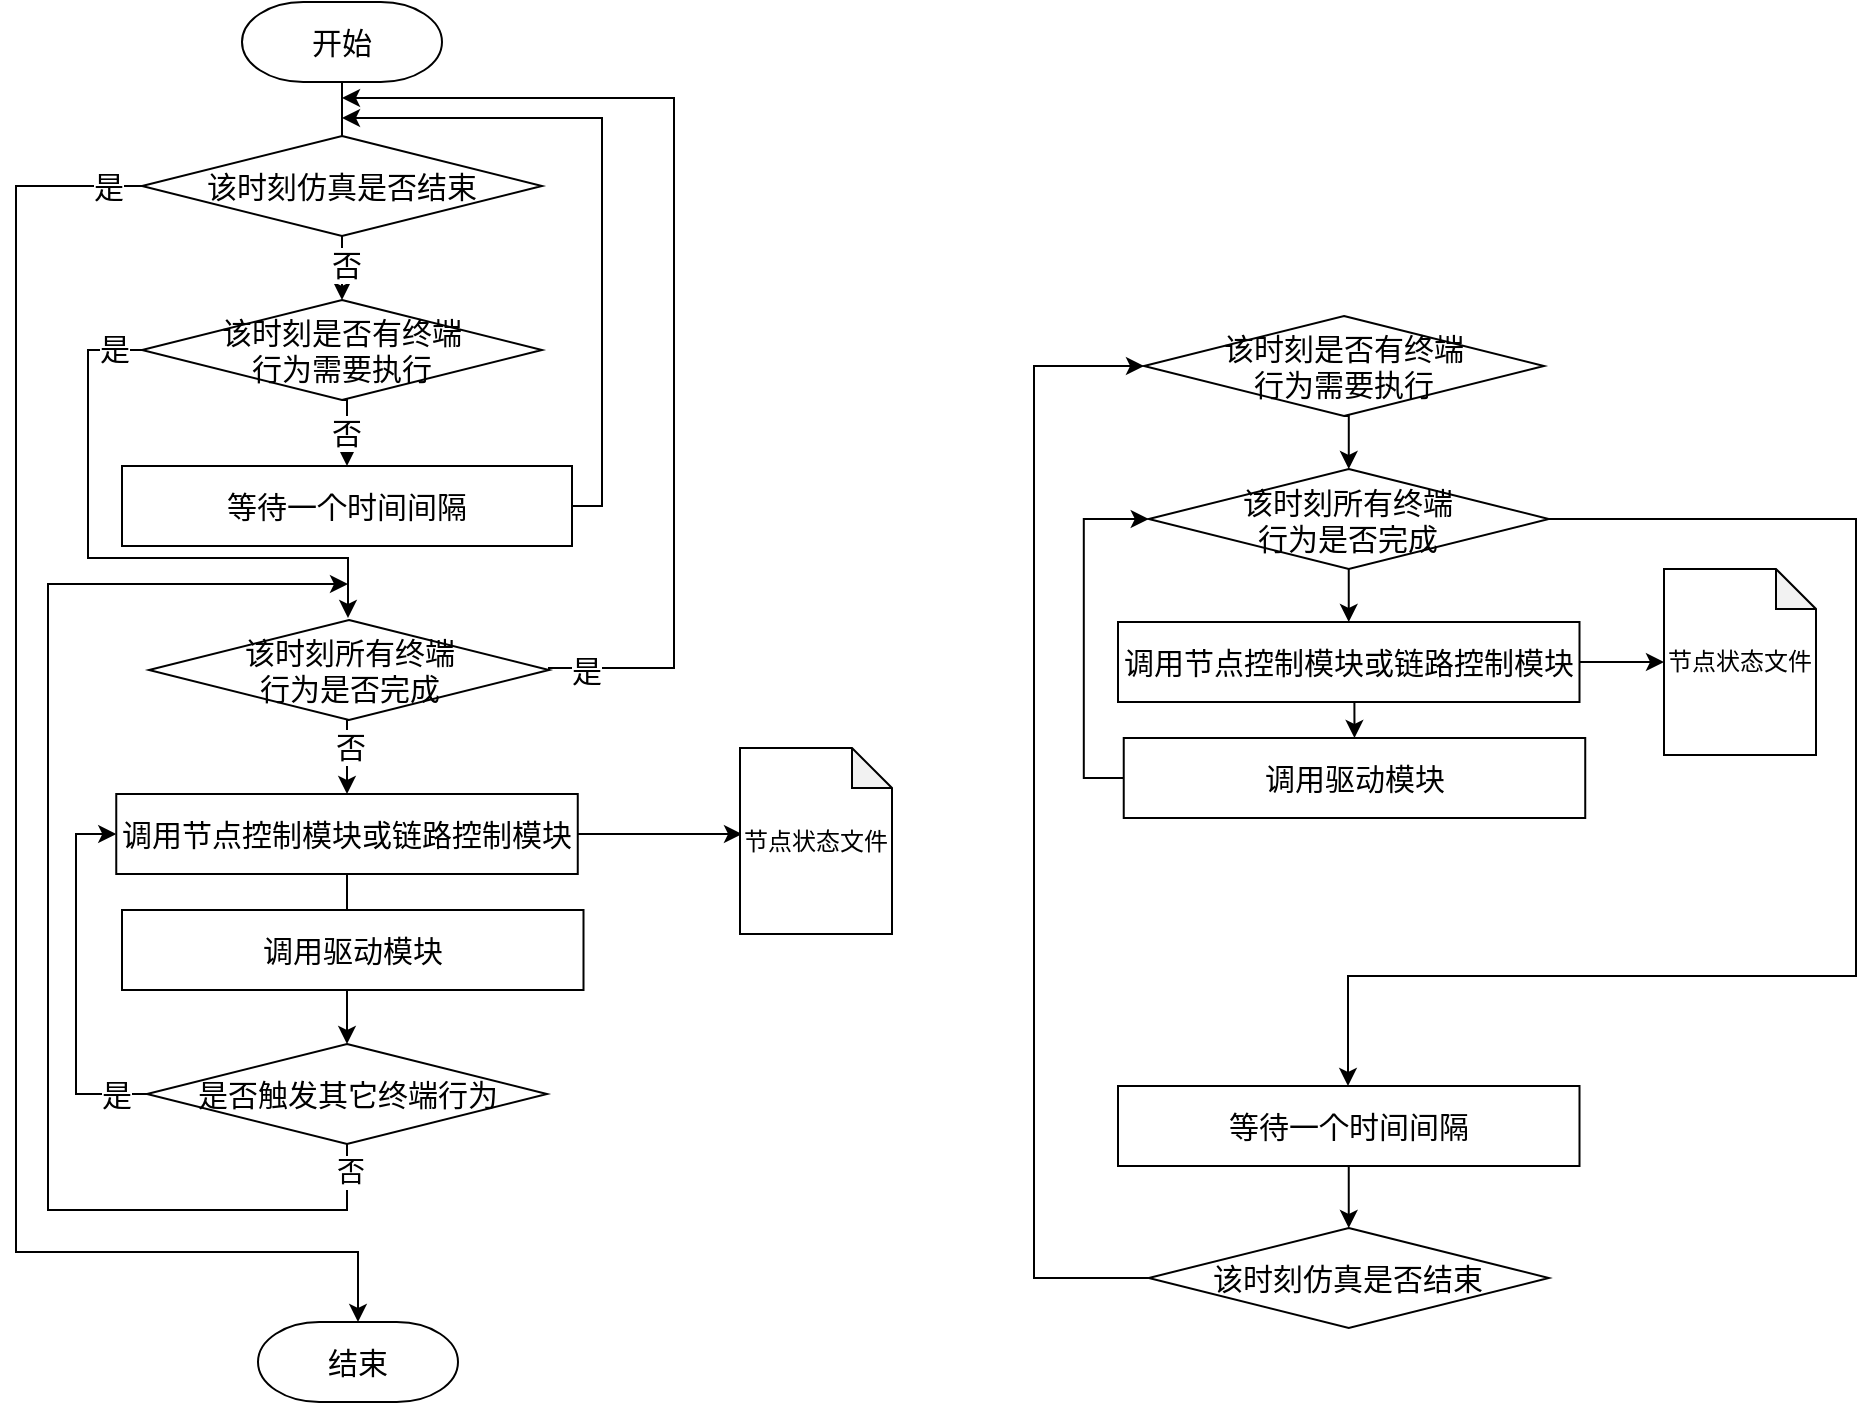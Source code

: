 <mxfile version="13.0.9" type="github" pages="8">
  <diagram id="v8ugOdhWxPYhqjRlqoNW" name="动态网络仿真总体流程">
    <mxGraphModel dx="927" dy="516" grid="0" gridSize="10" guides="1" tooltips="1" connect="1" arrows="1" fold="1" page="1" pageScale="1" pageWidth="827" pageHeight="1169" math="0" shadow="0">
      <root>
        <mxCell id="XkxrOACsHn2WorxNWKab-0" />
        <mxCell id="XkxrOACsHn2WorxNWKab-1" parent="XkxrOACsHn2WorxNWKab-0" />
        <mxCell id="5TvRJBqiw1Fckg7PLLqg-44" style="edgeStyle=orthogonalEdgeStyle;rounded=0;orthogonalLoop=1;jettySize=auto;html=1;exitX=0.5;exitY=1;exitDx=0;exitDy=0;exitPerimeter=0;entryX=0.5;entryY=0;entryDx=0;entryDy=0;entryPerimeter=0;fontSize=15;" parent="XkxrOACsHn2WorxNWKab-1" source="5TvRJBqiw1Fckg7PLLqg-14" target="5TvRJBqiw1Fckg7PLLqg-34" edge="1">
          <mxGeometry relative="1" as="geometry" />
        </mxCell>
        <mxCell id="5TvRJBqiw1Fckg7PLLqg-56" value="否" style="edgeLabel;html=1;align=center;verticalAlign=middle;resizable=0;points=[];fontSize=15;" parent="5TvRJBqiw1Fckg7PLLqg-44" vertex="1" connectable="0">
          <mxGeometry x="0.657" y="2" relative="1" as="geometry">
            <mxPoint as="offset" />
          </mxGeometry>
        </mxCell>
        <mxCell id="5TvRJBqiw1Fckg7PLLqg-14" value="开始" style="strokeWidth=1;html=1;shape=mxgraph.flowchart.terminator;whiteSpace=wrap;fontSize=15;" parent="XkxrOACsHn2WorxNWKab-1" vertex="1">
          <mxGeometry x="446" y="77" width="100" height="40" as="geometry" />
        </mxCell>
        <mxCell id="5TvRJBqiw1Fckg7PLLqg-51" style="edgeStyle=orthogonalEdgeStyle;rounded=0;orthogonalLoop=1;jettySize=auto;html=1;exitX=0;exitY=0.5;exitDx=0;exitDy=0;exitPerimeter=0;fontSize=15;entryX=0;entryY=0.5;entryDx=0;entryDy=0;" parent="XkxrOACsHn2WorxNWKab-1" source="5TvRJBqiw1Fckg7PLLqg-19" edge="1" target="5TvRJBqiw1Fckg7PLLqg-36">
          <mxGeometry relative="1" as="geometry">
            <Array as="points">
              <mxPoint x="363" y="623" />
              <mxPoint x="363" y="493" />
            </Array>
            <mxPoint x="349" y="623" as="targetPoint" />
          </mxGeometry>
        </mxCell>
        <mxCell id="5TvRJBqiw1Fckg7PLLqg-52" value="是" style="edgeLabel;html=1;align=center;verticalAlign=middle;resizable=0;points=[];fontSize=15;" parent="5TvRJBqiw1Fckg7PLLqg-51" vertex="1" connectable="0">
          <mxGeometry x="-0.902" y="2" relative="1" as="geometry">
            <mxPoint x="-6.37" y="-2" as="offset" />
          </mxGeometry>
        </mxCell>
        <mxCell id="5TvRJBqiw1Fckg7PLLqg-19" value="&lt;span style=&quot;font-size: 15px&quot;&gt;是否触发其它终端行为&lt;br style=&quot;font-size: 15px&quot;&gt;&lt;/span&gt;" style="strokeWidth=1;html=1;shape=mxgraph.flowchart.decision;whiteSpace=wrap;fontSize=15;" parent="XkxrOACsHn2WorxNWKab-1" vertex="1">
          <mxGeometry x="398.5" y="598" width="200" height="50" as="geometry" />
        </mxCell>
        <mxCell id="5TvRJBqiw1Fckg7PLLqg-41" style="edgeStyle=orthogonalEdgeStyle;rounded=0;orthogonalLoop=1;jettySize=auto;html=1;exitX=0.5;exitY=1;exitDx=0;exitDy=0;fontSize=15;exitPerimeter=0;" parent="XkxrOACsHn2WorxNWKab-1" source="5TvRJBqiw1Fckg7PLLqg-19" edge="1">
          <mxGeometry relative="1" as="geometry">
            <Array as="points">
              <mxPoint x="499" y="681" />
              <mxPoint x="349" y="681" />
              <mxPoint x="349" y="368" />
            </Array>
            <mxPoint x="499" y="368" as="targetPoint" />
            <mxPoint x="373.5" y="772" as="sourcePoint" />
          </mxGeometry>
        </mxCell>
        <mxCell id="Mo1MC63vLtY6b3FJ5kad-9" value="&lt;font style=&quot;font-size: 14px&quot;&gt;否&lt;/font&gt;" style="edgeLabel;html=1;align=center;verticalAlign=middle;resizable=0;points=[];" vertex="1" connectable="0" parent="5TvRJBqiw1Fckg7PLLqg-41">
          <mxGeometry x="-0.957" y="1" relative="1" as="geometry">
            <mxPoint as="offset" />
          </mxGeometry>
        </mxCell>
        <mxCell id="5TvRJBqiw1Fckg7PLLqg-50" style="edgeStyle=orthogonalEdgeStyle;rounded=0;orthogonalLoop=1;jettySize=auto;html=1;exitX=0;exitY=0.5;exitDx=0;exitDy=0;exitPerimeter=0;entryX=0.5;entryY=0;entryDx=0;entryDy=0;entryPerimeter=0;fontSize=15;" parent="XkxrOACsHn2WorxNWKab-1" source="5TvRJBqiw1Fckg7PLLqg-26" target="5TvRJBqiw1Fckg7PLLqg-27" edge="1">
          <mxGeometry relative="1" as="geometry">
            <Array as="points">
              <mxPoint x="333" y="169" />
              <mxPoint x="333" y="702" />
              <mxPoint x="504" y="702" />
            </Array>
          </mxGeometry>
        </mxCell>
        <mxCell id="5TvRJBqiw1Fckg7PLLqg-55" value="是" style="edgeLabel;html=1;align=center;verticalAlign=middle;resizable=0;points=[];fontSize=15;" parent="5TvRJBqiw1Fckg7PLLqg-50" vertex="1" connectable="0">
          <mxGeometry x="-0.957" relative="1" as="geometry">
            <mxPoint as="offset" />
          </mxGeometry>
        </mxCell>
        <mxCell id="5TvRJBqiw1Fckg7PLLqg-26" value="&lt;span style=&quot;font-size: 15px&quot;&gt;该时刻仿真是否结束&lt;br style=&quot;font-size: 15px&quot;&gt;&lt;/span&gt;" style="strokeWidth=1;html=1;shape=mxgraph.flowchart.decision;whiteSpace=wrap;fontSize=15;" parent="XkxrOACsHn2WorxNWKab-1" vertex="1">
          <mxGeometry x="396" y="144" width="200" height="50" as="geometry" />
        </mxCell>
        <mxCell id="5TvRJBqiw1Fckg7PLLqg-27" value="结束" style="strokeWidth=1;html=1;shape=mxgraph.flowchart.terminator;whiteSpace=wrap;fontSize=15;" parent="XkxrOACsHn2WorxNWKab-1" vertex="1">
          <mxGeometry x="454" y="737" width="100" height="40" as="geometry" />
        </mxCell>
        <mxCell id="5TvRJBqiw1Fckg7PLLqg-40" style="edgeStyle=orthogonalEdgeStyle;rounded=0;orthogonalLoop=1;jettySize=auto;html=1;exitX=0.5;exitY=1;exitDx=0;exitDy=0;exitPerimeter=0;entryX=0.5;entryY=0;entryDx=0;entryDy=0;fontSize=15;" parent="XkxrOACsHn2WorxNWKab-1" source="5TvRJBqiw1Fckg7PLLqg-30" target="5TvRJBqiw1Fckg7PLLqg-36" edge="1">
          <mxGeometry relative="1" as="geometry" />
        </mxCell>
        <mxCell id="5TvRJBqiw1Fckg7PLLqg-42" value="否" style="edgeLabel;html=1;align=center;verticalAlign=middle;resizable=0;points=[];fontSize=15;" parent="5TvRJBqiw1Fckg7PLLqg-40" vertex="1" connectable="0">
          <mxGeometry x="-0.278" y="1" relative="1" as="geometry">
            <mxPoint as="offset" />
          </mxGeometry>
        </mxCell>
        <mxCell id="5TvRJBqiw1Fckg7PLLqg-53" style="edgeStyle=orthogonalEdgeStyle;rounded=0;orthogonalLoop=1;jettySize=auto;html=1;exitX=1;exitY=0.5;exitDx=0;exitDy=0;exitPerimeter=0;fontSize=15;" parent="XkxrOACsHn2WorxNWKab-1" source="5TvRJBqiw1Fckg7PLLqg-30" edge="1">
          <mxGeometry relative="1" as="geometry">
            <Array as="points">
              <mxPoint x="600" y="410" />
              <mxPoint x="662" y="410" />
              <mxPoint x="662" y="125" />
            </Array>
            <mxPoint x="496" y="125" as="targetPoint" />
          </mxGeometry>
        </mxCell>
        <mxCell id="5TvRJBqiw1Fckg7PLLqg-54" value="是" style="edgeLabel;html=1;align=center;verticalAlign=middle;resizable=0;points=[];fontSize=15;" parent="5TvRJBqiw1Fckg7PLLqg-53" vertex="1" connectable="0">
          <mxGeometry x="-0.926" y="-1" relative="1" as="geometry">
            <mxPoint as="offset" />
          </mxGeometry>
        </mxCell>
        <mxCell id="5TvRJBqiw1Fckg7PLLqg-30" value="&lt;span style=&quot;font-size: 15px&quot;&gt;该时刻所有终端&lt;br&gt;行为是否完成&lt;br style=&quot;font-size: 15px&quot;&gt;&lt;/span&gt;" style="strokeWidth=1;html=1;shape=mxgraph.flowchart.decision;whiteSpace=wrap;fontSize=15;" parent="XkxrOACsHn2WorxNWKab-1" vertex="1">
          <mxGeometry x="399.5" y="386" width="200" height="50" as="geometry" />
        </mxCell>
        <mxCell id="5TvRJBqiw1Fckg7PLLqg-45" style="edgeStyle=orthogonalEdgeStyle;rounded=0;orthogonalLoop=1;jettySize=auto;html=1;exitX=0.5;exitY=1;exitDx=0;exitDy=0;exitPerimeter=0;entryX=0.5;entryY=0;entryDx=0;entryDy=0;fontSize=15;" parent="XkxrOACsHn2WorxNWKab-1" source="5TvRJBqiw1Fckg7PLLqg-34" target="5TvRJBqiw1Fckg7PLLqg-43" edge="1">
          <mxGeometry relative="1" as="geometry" />
        </mxCell>
        <mxCell id="5TvRJBqiw1Fckg7PLLqg-46" value="否" style="edgeLabel;html=1;align=center;verticalAlign=middle;resizable=0;points=[];fontSize=15;" parent="5TvRJBqiw1Fckg7PLLqg-45" vertex="1" connectable="0">
          <mxGeometry x="0.015" y="-1" relative="1" as="geometry">
            <mxPoint as="offset" />
          </mxGeometry>
        </mxCell>
        <mxCell id="5TvRJBqiw1Fckg7PLLqg-48" style="edgeStyle=orthogonalEdgeStyle;rounded=0;orthogonalLoop=1;jettySize=auto;html=1;exitX=0;exitY=0.5;exitDx=0;exitDy=0;exitPerimeter=0;fontSize=15;" parent="XkxrOACsHn2WorxNWKab-1" source="5TvRJBqiw1Fckg7PLLqg-34" edge="1">
          <mxGeometry relative="1" as="geometry">
            <mxPoint x="499" y="385" as="targetPoint" />
            <Array as="points">
              <mxPoint x="369" y="251" />
              <mxPoint x="369" y="355" />
              <mxPoint x="499" y="355" />
            </Array>
          </mxGeometry>
        </mxCell>
        <mxCell id="5TvRJBqiw1Fckg7PLLqg-49" value="是" style="edgeLabel;html=1;align=center;verticalAlign=middle;resizable=0;points=[];fontSize=15;" parent="5TvRJBqiw1Fckg7PLLqg-48" vertex="1" connectable="0">
          <mxGeometry x="-0.899" y="-1" relative="1" as="geometry">
            <mxPoint as="offset" />
          </mxGeometry>
        </mxCell>
        <mxCell id="5TvRJBqiw1Fckg7PLLqg-34" value="该时刻是否有终端&lt;br&gt;行为&lt;span style=&quot;font-size: 15px&quot;&gt;需要执行&lt;br style=&quot;font-size: 15px&quot;&gt;&lt;/span&gt;" style="strokeWidth=1;html=1;shape=mxgraph.flowchart.decision;whiteSpace=wrap;fontSize=15;" parent="XkxrOACsHn2WorxNWKab-1" vertex="1">
          <mxGeometry x="396" y="226" width="200" height="50" as="geometry" />
        </mxCell>
        <mxCell id="5TvRJBqiw1Fckg7PLLqg-35" style="edgeStyle=orthogonalEdgeStyle;rounded=0;orthogonalLoop=1;jettySize=auto;html=1;exitX=0.5;exitY=1;exitDx=0;exitDy=0;entryX=0.5;entryY=0;entryDx=0;entryDy=0;entryPerimeter=0;" parent="XkxrOACsHn2WorxNWKab-1" source="5TvRJBqiw1Fckg7PLLqg-36" target="5TvRJBqiw1Fckg7PLLqg-19" edge="1">
          <mxGeometry relative="1" as="geometry" />
        </mxCell>
        <mxCell id="Mo1MC63vLtY6b3FJ5kad-1" style="edgeStyle=orthogonalEdgeStyle;rounded=0;orthogonalLoop=1;jettySize=auto;html=1;exitX=1;exitY=0.5;exitDx=0;exitDy=0;entryX=0;entryY=0.25;entryDx=0;entryDy=0;" edge="1" parent="XkxrOACsHn2WorxNWKab-1" source="5TvRJBqiw1Fckg7PLLqg-36">
          <mxGeometry relative="1" as="geometry">
            <mxPoint x="696" y="493" as="targetPoint" />
          </mxGeometry>
        </mxCell>
        <mxCell id="5TvRJBqiw1Fckg7PLLqg-36" value="&lt;font style=&quot;font-size: 15px&quot;&gt;调用节点控制模块或链路控制模块&lt;/font&gt;" style="rounded=0;whiteSpace=wrap;html=1;strokeWidth=1;fontSize=15;" parent="XkxrOACsHn2WorxNWKab-1" vertex="1">
          <mxGeometry x="383.13" y="473" width="230.75" height="40" as="geometry" />
        </mxCell>
        <mxCell id="5TvRJBqiw1Fckg7PLLqg-47" style="edgeStyle=orthogonalEdgeStyle;rounded=0;orthogonalLoop=1;jettySize=auto;html=1;exitX=1;exitY=0.5;exitDx=0;exitDy=0;fontSize=15;" parent="XkxrOACsHn2WorxNWKab-1" source="5TvRJBqiw1Fckg7PLLqg-43" edge="1">
          <mxGeometry relative="1" as="geometry">
            <Array as="points">
              <mxPoint x="626" y="329" />
              <mxPoint x="626" y="135" />
            </Array>
            <mxPoint x="496" y="135" as="targetPoint" />
          </mxGeometry>
        </mxCell>
        <mxCell id="5TvRJBqiw1Fckg7PLLqg-43" value="&lt;font style=&quot;font-size: 15px&quot;&gt;等待一个时间间隔&lt;/font&gt;" style="rounded=0;whiteSpace=wrap;html=1;strokeWidth=1;fontSize=15;" parent="XkxrOACsHn2WorxNWKab-1" vertex="1">
          <mxGeometry x="386" y="309" width="225" height="40" as="geometry" />
        </mxCell>
        <mxCell id="Mo1MC63vLtY6b3FJ5kad-2" value="节点状态文件" style="shape=note;whiteSpace=wrap;html=1;backgroundOutline=1;darkOpacity=0.05;size=20;" vertex="1" parent="XkxrOACsHn2WorxNWKab-1">
          <mxGeometry x="695" y="450" width="76" height="93" as="geometry" />
        </mxCell>
        <mxCell id="Mo1MC63vLtY6b3FJ5kad-5" value="&lt;font style=&quot;font-size: 15px&quot;&gt;调用驱动模块&lt;/font&gt;" style="rounded=0;whiteSpace=wrap;html=1;strokeWidth=1;fontSize=15;" vertex="1" parent="XkxrOACsHn2WorxNWKab-1">
          <mxGeometry x="386" y="531" width="230.75" height="40" as="geometry" />
        </mxCell>
        <mxCell id="Mo1MC63vLtY6b3FJ5kad-49" style="edgeStyle=orthogonalEdgeStyle;rounded=0;orthogonalLoop=1;jettySize=auto;html=1;exitX=0.5;exitY=1;exitDx=0;exitDy=0;exitPerimeter=0;entryX=0.5;entryY=0;entryDx=0;entryDy=0;entryPerimeter=0;" edge="1" parent="XkxrOACsHn2WorxNWKab-1" source="Mo1MC63vLtY6b3FJ5kad-39" target="Mo1MC63vLtY6b3FJ5kad-48">
          <mxGeometry relative="1" as="geometry" />
        </mxCell>
        <mxCell id="Mo1MC63vLtY6b3FJ5kad-39" value="该时刻是否有终端&lt;br&gt;行为&lt;span style=&quot;font-size: 15px&quot;&gt;需要执行&lt;br style=&quot;font-size: 15px&quot;&gt;&lt;/span&gt;" style="strokeWidth=1;html=1;shape=mxgraph.flowchart.decision;whiteSpace=wrap;fontSize=15;" vertex="1" parent="XkxrOACsHn2WorxNWKab-1">
          <mxGeometry x="897" y="234" width="200" height="50" as="geometry" />
        </mxCell>
        <mxCell id="Mo1MC63vLtY6b3FJ5kad-40" style="edgeStyle=orthogonalEdgeStyle;rounded=0;orthogonalLoop=1;jettySize=auto;html=1;exitX=1;exitY=0.5;exitDx=0;exitDy=0;entryX=0;entryY=0.5;entryDx=0;entryDy=0;entryPerimeter=0;" edge="1" parent="XkxrOACsHn2WorxNWKab-1" source="Mo1MC63vLtY6b3FJ5kad-41" target="Mo1MC63vLtY6b3FJ5kad-42">
          <mxGeometry relative="1" as="geometry">
            <mxPoint x="1196.87" y="407" as="targetPoint" />
          </mxGeometry>
        </mxCell>
        <mxCell id="Mo1MC63vLtY6b3FJ5kad-47" style="edgeStyle=orthogonalEdgeStyle;rounded=0;orthogonalLoop=1;jettySize=auto;html=1;exitX=0.5;exitY=1;exitDx=0;exitDy=0;entryX=0.5;entryY=0;entryDx=0;entryDy=0;" edge="1" parent="XkxrOACsHn2WorxNWKab-1" source="Mo1MC63vLtY6b3FJ5kad-41" target="Mo1MC63vLtY6b3FJ5kad-43">
          <mxGeometry relative="1" as="geometry" />
        </mxCell>
        <mxCell id="Mo1MC63vLtY6b3FJ5kad-41" value="&lt;font style=&quot;font-size: 15px&quot;&gt;调用节点控制模块或链路控制模块&lt;/font&gt;" style="rounded=0;whiteSpace=wrap;html=1;strokeWidth=1;fontSize=15;" vertex="1" parent="XkxrOACsHn2WorxNWKab-1">
          <mxGeometry x="884" y="387" width="230.75" height="40" as="geometry" />
        </mxCell>
        <mxCell id="Mo1MC63vLtY6b3FJ5kad-42" value="节点状态文件" style="shape=note;whiteSpace=wrap;html=1;backgroundOutline=1;darkOpacity=0.05;size=20;" vertex="1" parent="XkxrOACsHn2WorxNWKab-1">
          <mxGeometry x="1157" y="360.5" width="76" height="93" as="geometry" />
        </mxCell>
        <mxCell id="Mo1MC63vLtY6b3FJ5kad-51" style="edgeStyle=orthogonalEdgeStyle;rounded=0;orthogonalLoop=1;jettySize=auto;html=1;exitX=0;exitY=0.5;exitDx=0;exitDy=0;entryX=0;entryY=0.5;entryDx=0;entryDy=0;entryPerimeter=0;" edge="1" parent="XkxrOACsHn2WorxNWKab-1" source="Mo1MC63vLtY6b3FJ5kad-43" target="Mo1MC63vLtY6b3FJ5kad-48">
          <mxGeometry relative="1" as="geometry" />
        </mxCell>
        <mxCell id="Mo1MC63vLtY6b3FJ5kad-43" value="&lt;font style=&quot;font-size: 15px&quot;&gt;调用驱动模块&lt;/font&gt;" style="rounded=0;whiteSpace=wrap;html=1;strokeWidth=1;fontSize=15;" vertex="1" parent="XkxrOACsHn2WorxNWKab-1">
          <mxGeometry x="886.87" y="445" width="230.75" height="40" as="geometry" />
        </mxCell>
        <mxCell id="Mo1MC63vLtY6b3FJ5kad-54" style="edgeStyle=orthogonalEdgeStyle;rounded=0;orthogonalLoop=1;jettySize=auto;html=1;exitX=0;exitY=0.5;exitDx=0;exitDy=0;entryX=0;entryY=0.5;entryDx=0;entryDy=0;entryPerimeter=0;exitPerimeter=0;" edge="1" parent="XkxrOACsHn2WorxNWKab-1" source="Mo1MC63vLtY6b3FJ5kad-56" target="Mo1MC63vLtY6b3FJ5kad-39">
          <mxGeometry relative="1" as="geometry">
            <Array as="points">
              <mxPoint x="842" y="715" />
              <mxPoint x="842" y="259" />
            </Array>
          </mxGeometry>
        </mxCell>
        <mxCell id="Mo1MC63vLtY6b3FJ5kad-57" style="edgeStyle=orthogonalEdgeStyle;rounded=0;orthogonalLoop=1;jettySize=auto;html=1;exitX=0.5;exitY=1;exitDx=0;exitDy=0;entryX=0.5;entryY=0;entryDx=0;entryDy=0;entryPerimeter=0;" edge="1" parent="XkxrOACsHn2WorxNWKab-1" source="Mo1MC63vLtY6b3FJ5kad-45" target="Mo1MC63vLtY6b3FJ5kad-56">
          <mxGeometry relative="1" as="geometry" />
        </mxCell>
        <mxCell id="Mo1MC63vLtY6b3FJ5kad-45" value="&lt;font style=&quot;font-size: 15px&quot;&gt;等待一个时间间隔&lt;/font&gt;" style="rounded=0;whiteSpace=wrap;html=1;strokeWidth=1;fontSize=15;" vertex="1" parent="XkxrOACsHn2WorxNWKab-1">
          <mxGeometry x="884" y="619" width="230.75" height="40" as="geometry" />
        </mxCell>
        <mxCell id="Mo1MC63vLtY6b3FJ5kad-52" style="edgeStyle=orthogonalEdgeStyle;rounded=0;orthogonalLoop=1;jettySize=auto;html=1;exitX=0.5;exitY=1;exitDx=0;exitDy=0;exitPerimeter=0;entryX=0.5;entryY=0;entryDx=0;entryDy=0;" edge="1" parent="XkxrOACsHn2WorxNWKab-1" source="Mo1MC63vLtY6b3FJ5kad-48" target="Mo1MC63vLtY6b3FJ5kad-41">
          <mxGeometry relative="1" as="geometry" />
        </mxCell>
        <mxCell id="Mo1MC63vLtY6b3FJ5kad-53" style="edgeStyle=orthogonalEdgeStyle;rounded=0;orthogonalLoop=1;jettySize=auto;html=1;exitX=1;exitY=0.5;exitDx=0;exitDy=0;exitPerimeter=0;" edge="1" parent="XkxrOACsHn2WorxNWKab-1" source="Mo1MC63vLtY6b3FJ5kad-48" target="Mo1MC63vLtY6b3FJ5kad-45">
          <mxGeometry relative="1" as="geometry">
            <Array as="points">
              <mxPoint x="1253" y="336" />
              <mxPoint x="1253" y="564" />
              <mxPoint x="999" y="564" />
            </Array>
          </mxGeometry>
        </mxCell>
        <mxCell id="Mo1MC63vLtY6b3FJ5kad-48" value="&lt;span style=&quot;font-size: 15px&quot;&gt;该时刻所有终端&lt;br&gt;行为是否完成&lt;br style=&quot;font-size: 15px&quot;&gt;&lt;/span&gt;" style="strokeWidth=1;html=1;shape=mxgraph.flowchart.decision;whiteSpace=wrap;fontSize=15;" vertex="1" parent="XkxrOACsHn2WorxNWKab-1">
          <mxGeometry x="899.38" y="310.5" width="200" height="50" as="geometry" />
        </mxCell>
        <mxCell id="Mo1MC63vLtY6b3FJ5kad-56" value="&lt;span style=&quot;font-size: 15px&quot;&gt;该时刻仿真是否结束&lt;br style=&quot;font-size: 15px&quot;&gt;&lt;/span&gt;" style="strokeWidth=1;html=1;shape=mxgraph.flowchart.decision;whiteSpace=wrap;fontSize=15;" vertex="1" parent="XkxrOACsHn2WorxNWKab-1">
          <mxGeometry x="899.38" y="690" width="200" height="50" as="geometry" />
        </mxCell>
      </root>
    </mxGraphModel>
  </diagram>
  <diagram id="v5aXhmTwd5rnh7bOguwu" name="链路状态流程">
    <mxGraphModel dx="927" dy="516" grid="0" gridSize="10" guides="1" tooltips="1" connect="1" arrows="1" fold="1" page="1" pageScale="1" pageWidth="827" pageHeight="1169" math="0" shadow="0">
      <root>
        <mxCell id="1NIYpctE9vrBq3obQ2Xj-0" />
        <mxCell id="1NIYpctE9vrBq3obQ2Xj-1" parent="1NIYpctE9vrBq3obQ2Xj-0" />
        <mxCell id="1NIYpctE9vrBq3obQ2Xj-33" style="edgeStyle=orthogonalEdgeStyle;rounded=0;orthogonalLoop=1;jettySize=auto;html=1;exitX=0.5;exitY=1;exitDx=0;exitDy=0;exitPerimeter=0;entryX=0.5;entryY=0;entryDx=0;entryDy=0;entryPerimeter=0;" parent="1NIYpctE9vrBq3obQ2Xj-1" source="1NIYpctE9vrBq3obQ2Xj-34" target="1NIYpctE9vrBq3obQ2Xj-39" edge="1">
          <mxGeometry relative="1" as="geometry" />
        </mxCell>
        <mxCell id="1NIYpctE9vrBq3obQ2Xj-34" value="仿真流程开始" style="strokeWidth=1;html=1;shape=mxgraph.flowchart.terminator;whiteSpace=wrap;fontSize=15;" parent="1NIYpctE9vrBq3obQ2Xj-1" vertex="1">
          <mxGeometry x="376.38" y="30" width="100" height="40" as="geometry" />
        </mxCell>
        <mxCell id="1NIYpctE9vrBq3obQ2Xj-35" value="" style="edgeStyle=orthogonalEdgeStyle;rounded=0;orthogonalLoop=1;jettySize=auto;html=1;exitX=1;exitY=0.5;exitDx=0;exitDy=0;exitPerimeter=0;strokeWidth=1;fontSize=15;" parent="1NIYpctE9vrBq3obQ2Xj-1" source="1NIYpctE9vrBq3obQ2Xj-39" target="1NIYpctE9vrBq3obQ2Xj-40" edge="1">
          <mxGeometry relative="1" as="geometry">
            <mxPoint x="430" y="641" as="targetPoint" />
            <mxPoint x="538.38" y="146" as="sourcePoint" />
            <Array as="points">
              <mxPoint x="581" y="141" />
              <mxPoint x="581" y="686" />
              <mxPoint x="430" y="686" />
            </Array>
          </mxGeometry>
        </mxCell>
        <mxCell id="1NIYpctE9vrBq3obQ2Xj-36" value="是" style="text;html=1;align=center;verticalAlign=middle;resizable=0;points=[];labelBackgroundColor=#ffffff;fontSize=15;" parent="1NIYpctE9vrBq3obQ2Xj-35" vertex="1" connectable="0">
          <mxGeometry x="-0.944" y="-1" relative="1" as="geometry">
            <mxPoint x="-10.38" y="-1" as="offset" />
          </mxGeometry>
        </mxCell>
        <mxCell id="1NIYpctE9vrBq3obQ2Xj-37" style="edgeStyle=orthogonalEdgeStyle;rounded=0;orthogonalLoop=1;jettySize=auto;html=1;exitX=0.5;exitY=1;exitDx=0;exitDy=0;exitPerimeter=0;entryX=0.5;entryY=0;entryDx=0;entryDy=0;entryPerimeter=0;strokeWidth=1;fontSize=15;" parent="1NIYpctE9vrBq3obQ2Xj-1" source="1NIYpctE9vrBq3obQ2Xj-39" target="1NIYpctE9vrBq3obQ2Xj-44" edge="1">
          <mxGeometry relative="1" as="geometry" />
        </mxCell>
        <mxCell id="1NIYpctE9vrBq3obQ2Xj-38" value="否" style="text;html=1;align=center;verticalAlign=middle;resizable=0;points=[];labelBackgroundColor=#ffffff;fontSize=15;" parent="1NIYpctE9vrBq3obQ2Xj-37" vertex="1" connectable="0">
          <mxGeometry x="-0.125" y="-1" relative="1" as="geometry">
            <mxPoint as="offset" />
          </mxGeometry>
        </mxCell>
        <mxCell id="1NIYpctE9vrBq3obQ2Xj-39" value="&lt;span style=&quot;font-size: 15px&quot;&gt;该时刻仿真是否结束&lt;br style=&quot;font-size: 15px&quot;&gt;&lt;/span&gt;" style="strokeWidth=1;html=1;shape=mxgraph.flowchart.decision;whiteSpace=wrap;fontSize=15;" parent="1NIYpctE9vrBq3obQ2Xj-1" vertex="1">
          <mxGeometry x="326.38" y="116" width="200" height="50" as="geometry" />
        </mxCell>
        <mxCell id="1NIYpctE9vrBq3obQ2Xj-40" value="仿真流程结束" style="strokeWidth=1;html=1;shape=mxgraph.flowchart.terminator;whiteSpace=wrap;fontSize=15;" parent="1NIYpctE9vrBq3obQ2Xj-1" vertex="1">
          <mxGeometry x="376.38" y="711" width="100" height="40" as="geometry" />
        </mxCell>
        <mxCell id="1NIYpctE9vrBq3obQ2Xj-41" style="edgeStyle=orthogonalEdgeStyle;rounded=0;orthogonalLoop=1;jettySize=auto;html=1;exitX=0;exitY=0.5;exitDx=0;exitDy=0;exitPerimeter=0;strokeWidth=1;fontSize=15;" parent="1NIYpctE9vrBq3obQ2Xj-1" edge="1">
          <mxGeometry relative="1" as="geometry">
            <mxPoint x="427" y="96" as="targetPoint" />
            <mxPoint x="327.38" y="231" as="sourcePoint" />
            <Array as="points">
              <mxPoint x="293" y="231" />
              <mxPoint x="293" y="96" />
            </Array>
          </mxGeometry>
        </mxCell>
        <mxCell id="1NIYpctE9vrBq3obQ2Xj-42" value="否" style="text;html=1;align=center;verticalAlign=middle;resizable=0;points=[];labelBackgroundColor=#ffffff;fontSize=15;" parent="1NIYpctE9vrBq3obQ2Xj-41" vertex="1" connectable="0">
          <mxGeometry x="-0.933" y="2" relative="1" as="geometry">
            <mxPoint as="offset" />
          </mxGeometry>
        </mxCell>
        <mxCell id="1NIYpctE9vrBq3obQ2Xj-43" value="是" style="edgeStyle=orthogonalEdgeStyle;rounded=0;orthogonalLoop=1;jettySize=auto;html=1;exitX=0.5;exitY=1;exitDx=0;exitDy=0;exitPerimeter=0;entryX=0.5;entryY=0;entryDx=0;entryDy=0;entryPerimeter=0;strokeWidth=1;fontSize=15;" parent="1NIYpctE9vrBq3obQ2Xj-1" source="1NIYpctE9vrBq3obQ2Xj-44" target="1NIYpctE9vrBq3obQ2Xj-54" edge="1">
          <mxGeometry relative="1" as="geometry" />
        </mxCell>
        <mxCell id="1NIYpctE9vrBq3obQ2Xj-44" value="该时刻是否收到&lt;br&gt;时间管理模块任务&lt;span style=&quot;font-size: 15px&quot;&gt;&lt;br style=&quot;font-size: 15px&quot;&gt;&lt;/span&gt;" style="strokeWidth=1;html=1;shape=mxgraph.flowchart.decision;whiteSpace=wrap;fontSize=15;" parent="1NIYpctE9vrBq3obQ2Xj-1" vertex="1">
          <mxGeometry x="324.38" y="206" width="200" height="50" as="geometry" />
        </mxCell>
        <mxCell id="1NIYpctE9vrBq3obQ2Xj-45" style="edgeStyle=orthogonalEdgeStyle;rounded=0;orthogonalLoop=1;jettySize=auto;html=1;exitX=0.5;exitY=1;exitDx=0;exitDy=0;exitPerimeter=0;strokeWidth=1;fontSize=15;" parent="1NIYpctE9vrBq3obQ2Xj-1" source="1NIYpctE9vrBq3obQ2Xj-49" edge="1">
          <mxGeometry relative="1" as="geometry">
            <mxPoint x="339" y="746" as="sourcePoint" />
            <mxPoint x="426" y="86" as="targetPoint" />
            <Array as="points">
              <mxPoint x="431" y="675" />
              <mxPoint x="270" y="675" />
              <mxPoint x="270" y="86" />
            </Array>
          </mxGeometry>
        </mxCell>
        <mxCell id="1NIYpctE9vrBq3obQ2Xj-46" value="&lt;font style=&quot;font-size: 14px&quot;&gt;是&lt;/font&gt;" style="text;html=1;align=center;verticalAlign=middle;resizable=0;points=[];labelBackgroundColor=#ffffff;" parent="1NIYpctE9vrBq3obQ2Xj-45" vertex="1" connectable="0">
          <mxGeometry x="-0.778" y="-1" relative="1" as="geometry">
            <mxPoint as="offset" />
          </mxGeometry>
        </mxCell>
        <mxCell id="1NIYpctE9vrBq3obQ2Xj-47" style="edgeStyle=orthogonalEdgeStyle;rounded=0;orthogonalLoop=1;jettySize=auto;html=1;strokeWidth=1;fontSize=15;exitX=0;exitY=0.5;exitDx=0;exitDy=0;exitPerimeter=0;" parent="1NIYpctE9vrBq3obQ2Xj-1" source="1NIYpctE9vrBq3obQ2Xj-49" edge="1">
          <mxGeometry relative="1" as="geometry">
            <mxPoint x="420" y="276" as="targetPoint" />
            <mxPoint x="320" y="641" as="sourcePoint" />
            <Array as="points">
              <mxPoint x="284" y="637" />
              <mxPoint x="284" y="276" />
            </Array>
          </mxGeometry>
        </mxCell>
        <mxCell id="1NIYpctE9vrBq3obQ2Xj-48" value="否" style="text;html=1;align=center;verticalAlign=middle;resizable=0;points=[];labelBackgroundColor=#ffffff;fontSize=15;" parent="1NIYpctE9vrBq3obQ2Xj-47" vertex="1" connectable="0">
          <mxGeometry x="-0.936" y="-2" relative="1" as="geometry">
            <mxPoint as="offset" />
          </mxGeometry>
        </mxCell>
        <mxCell id="1NIYpctE9vrBq3obQ2Xj-49" value="&lt;span style=&quot;font-size: 15px&quot;&gt;是否完成该时刻链路控制&lt;/span&gt;" style="strokeWidth=1;html=1;shape=mxgraph.flowchart.decision;whiteSpace=wrap;fontSize=15;" parent="1NIYpctE9vrBq3obQ2Xj-1" vertex="1">
          <mxGeometry x="326.38" y="612" width="200" height="50" as="geometry" />
        </mxCell>
        <mxCell id="1NIYpctE9vrBq3obQ2Xj-50" style="edgeStyle=orthogonalEdgeStyle;rounded=0;orthogonalLoop=1;jettySize=auto;html=1;exitX=0.5;exitY=1;exitDx=0;exitDy=0;exitPerimeter=0;entryX=0.5;entryY=0;entryDx=0;entryDy=0;" parent="1NIYpctE9vrBq3obQ2Xj-1" source="1NIYpctE9vrBq3obQ2Xj-54" edge="1">
          <mxGeometry relative="1" as="geometry">
            <mxPoint x="424.38" y="394" as="targetPoint" />
          </mxGeometry>
        </mxCell>
        <mxCell id="1NIYpctE9vrBq3obQ2Xj-51" value="&lt;font style=&quot;font-size: 15px&quot;&gt;是&lt;/font&gt;" style="text;html=1;align=center;verticalAlign=middle;resizable=0;points=[];labelBackgroundColor=#ffffff;" parent="1NIYpctE9vrBq3obQ2Xj-50" vertex="1" connectable="0">
          <mxGeometry x="0.011" y="7" relative="1" as="geometry">
            <mxPoint x="-6" y="-6" as="offset" />
          </mxGeometry>
        </mxCell>
        <mxCell id="1NIYpctE9vrBq3obQ2Xj-52" style="edgeStyle=orthogonalEdgeStyle;rounded=0;orthogonalLoop=1;jettySize=auto;html=1;exitX=1;exitY=0.5;exitDx=0;exitDy=0;exitPerimeter=0;entryX=1;entryY=0.5;entryDx=0;entryDy=0;entryPerimeter=0;" parent="1NIYpctE9vrBq3obQ2Xj-1" source="1NIYpctE9vrBq3obQ2Xj-54" target="1NIYpctE9vrBq3obQ2Xj-49" edge="1">
          <mxGeometry relative="1" as="geometry">
            <Array as="points">
              <mxPoint x="566" y="321" />
              <mxPoint x="566" y="637" />
            </Array>
          </mxGeometry>
        </mxCell>
        <mxCell id="1NIYpctE9vrBq3obQ2Xj-53" value="&lt;font style=&quot;font-size: 14px&quot;&gt;否&lt;/font&gt;" style="text;html=1;align=center;verticalAlign=middle;resizable=0;points=[];labelBackgroundColor=#ffffff;" parent="1NIYpctE9vrBq3obQ2Xj-52" vertex="1" connectable="0">
          <mxGeometry x="-0.941" y="4" relative="1" as="geometry">
            <mxPoint as="offset" />
          </mxGeometry>
        </mxCell>
        <mxCell id="1NIYpctE9vrBq3obQ2Xj-54" value="&lt;span style=&quot;font-size: 15px&quot;&gt;该任务是否有效&lt;br style=&quot;font-size: 15px&quot;&gt;&lt;/span&gt;" style="strokeWidth=1;html=1;shape=mxgraph.flowchart.decision;whiteSpace=wrap;fontSize=15;" parent="1NIYpctE9vrBq3obQ2Xj-1" vertex="1">
          <mxGeometry x="324.38" y="296" width="200" height="50" as="geometry" />
        </mxCell>
        <mxCell id="1NIYpctE9vrBq3obQ2Xj-55" style="edgeStyle=orthogonalEdgeStyle;rounded=0;orthogonalLoop=1;jettySize=auto;html=1;exitX=0.5;exitY=1;exitDx=0;exitDy=0;entryX=0.5;entryY=0;entryDx=0;entryDy=0;" parent="1NIYpctE9vrBq3obQ2Xj-1" source="1NIYpctE9vrBq3obQ2Xj-56" target="1NIYpctE9vrBq3obQ2Xj-58" edge="1">
          <mxGeometry relative="1" as="geometry" />
        </mxCell>
        <mxCell id="1NIYpctE9vrBq3obQ2Xj-56" value="调用驱动模块" style="rounded=0;whiteSpace=wrap;html=1;strokeWidth=1;fontSize=15;" parent="1NIYpctE9vrBq3obQ2Xj-1" vertex="1">
          <mxGeometry x="354.38" y="395" width="140" height="40" as="geometry" />
        </mxCell>
        <mxCell id="1NIYpctE9vrBq3obQ2Xj-57" style="edgeStyle=orthogonalEdgeStyle;rounded=0;orthogonalLoop=1;jettySize=auto;html=1;exitX=0.5;exitY=1;exitDx=0;exitDy=0;entryX=0.5;entryY=0;entryDx=0;entryDy=0;entryPerimeter=0;" parent="1NIYpctE9vrBq3obQ2Xj-1" source="1NIYpctE9vrBq3obQ2Xj-58" target="1NIYpctE9vrBq3obQ2Xj-63" edge="1">
          <mxGeometry relative="1" as="geometry" />
        </mxCell>
        <mxCell id="1NIYpctE9vrBq3obQ2Xj-58" value="修改节点状态文件" style="rounded=0;whiteSpace=wrap;html=1;strokeWidth=1;fontSize=15;" parent="1NIYpctE9vrBq3obQ2Xj-1" vertex="1">
          <mxGeometry x="356.38" y="463" width="140" height="40" as="geometry" />
        </mxCell>
        <mxCell id="1NIYpctE9vrBq3obQ2Xj-59" style="edgeStyle=orthogonalEdgeStyle;rounded=0;orthogonalLoop=1;jettySize=auto;html=1;exitX=0.5;exitY=1;exitDx=0;exitDy=0;exitPerimeter=0;" parent="1NIYpctE9vrBq3obQ2Xj-1" source="1NIYpctE9vrBq3obQ2Xj-63" edge="1">
          <mxGeometry relative="1" as="geometry">
            <mxPoint x="426" y="609" as="targetPoint" />
            <Array as="points">
              <mxPoint x="426" y="609" />
              <mxPoint x="426" y="609" />
            </Array>
          </mxGeometry>
        </mxCell>
        <mxCell id="1NIYpctE9vrBq3obQ2Xj-60" value="&lt;font style=&quot;font-size: 14px&quot;&gt;否&lt;/font&gt;" style="text;html=1;align=center;verticalAlign=middle;resizable=0;points=[];labelBackgroundColor=#ffffff;" parent="1NIYpctE9vrBq3obQ2Xj-59" vertex="1" connectable="0">
          <mxGeometry x="-0.232" y="1" relative="1" as="geometry">
            <mxPoint as="offset" />
          </mxGeometry>
        </mxCell>
        <mxCell id="1NIYpctE9vrBq3obQ2Xj-61" style="edgeStyle=orthogonalEdgeStyle;rounded=0;orthogonalLoop=1;jettySize=auto;html=1;exitX=0;exitY=0.5;exitDx=0;exitDy=0;exitPerimeter=0;entryX=0;entryY=0.5;entryDx=0;entryDy=0;entryPerimeter=0;" parent="1NIYpctE9vrBq3obQ2Xj-1" source="1NIYpctE9vrBq3obQ2Xj-63" target="1NIYpctE9vrBq3obQ2Xj-54" edge="1">
          <mxGeometry relative="1" as="geometry">
            <Array as="points">
              <mxPoint x="298" y="550" />
              <mxPoint x="298" y="321" />
            </Array>
          </mxGeometry>
        </mxCell>
        <mxCell id="1NIYpctE9vrBq3obQ2Xj-62" value="&lt;font style=&quot;font-size: 14px&quot;&gt;是&lt;/font&gt;" style="text;html=1;align=center;verticalAlign=middle;resizable=0;points=[];labelBackgroundColor=#ffffff;" parent="1NIYpctE9vrBq3obQ2Xj-61" vertex="1" connectable="0">
          <mxGeometry x="-0.901" relative="1" as="geometry">
            <mxPoint as="offset" />
          </mxGeometry>
        </mxCell>
        <mxCell id="1NIYpctE9vrBq3obQ2Xj-63" value="&lt;span style=&quot;font-size: 15px&quot;&gt;是否触发其他任务&lt;/span&gt;" style="strokeWidth=1;html=1;shape=mxgraph.flowchart.decision;whiteSpace=wrap;fontSize=15;" parent="1NIYpctE9vrBq3obQ2Xj-1" vertex="1">
          <mxGeometry x="326.38" y="525" width="200" height="50" as="geometry" />
        </mxCell>
      </root>
    </mxGraphModel>
  </diagram>
  <diagram id="BHsUnkRRkDvubZXYA5oQ" name="位置到链路状态转换">
    <mxGraphModel dx="927" dy="516" grid="0" gridSize="10" guides="1" tooltips="1" connect="1" arrows="1" fold="1" page="1" pageScale="1" pageWidth="827" pageHeight="1169" math="0" shadow="0">
      <root>
        <mxCell id="GKkQAI3s9Y34zm4RplyS-0" />
        <mxCell id="GKkQAI3s9Y34zm4RplyS-1" parent="GKkQAI3s9Y34zm4RplyS-0" />
        <mxCell id="GKkQAI3s9Y34zm4RplyS-2" value="生成拓扑与&lt;br&gt;链路参数文件" style="rounded=0;whiteSpace=wrap;html=1;strokeWidth=1;fontSize=15;" parent="GKkQAI3s9Y34zm4RplyS-1" vertex="1">
          <mxGeometry x="630" y="200" width="120" height="60" as="geometry" />
        </mxCell>
        <mxCell id="67PsZ09Hbw13mkb_fZ4C-0" value="DNDL文件得到仿真参数" style="rounded=0;whiteSpace=wrap;html=1;strokeWidth=1;fontSize=15;" parent="GKkQAI3s9Y34zm4RplyS-1" vertex="1">
          <mxGeometry x="134" y="200" width="120" height="60" as="geometry" />
        </mxCell>
        <mxCell id="67PsZ09Hbw13mkb_fZ4C-1" value="输入仿真参数到Mininet-Wifi" style="rounded=0;whiteSpace=wrap;html=1;strokeWidth=1;fontSize=15;" parent="GKkQAI3s9Y34zm4RplyS-1" vertex="1">
          <mxGeometry x="300" y="200" width="120" height="60" as="geometry" />
        </mxCell>
        <mxCell id="67PsZ09Hbw13mkb_fZ4C-4" value="运行仿真实验测试连接性" style="rounded=0;whiteSpace=wrap;html=1;strokeWidth=1;fontSize=15;" parent="GKkQAI3s9Y34zm4RplyS-1" vertex="1">
          <mxGeometry x="465" y="200" width="120" height="60" as="geometry" />
        </mxCell>
        <mxCell id="67PsZ09Hbw13mkb_fZ4C-6" value="" style="shape=flexArrow;endArrow=classic;html=1;strokeWidth=1;fontSize=15;" parent="GKkQAI3s9Y34zm4RplyS-1" edge="1">
          <mxGeometry width="50" height="50" relative="1" as="geometry">
            <mxPoint x="260" y="229" as="sourcePoint" />
            <mxPoint x="297" y="229" as="targetPoint" />
          </mxGeometry>
        </mxCell>
        <mxCell id="67PsZ09Hbw13mkb_fZ4C-10" value="" style="shape=flexArrow;endArrow=classic;html=1;strokeWidth=1;fontSize=15;" parent="GKkQAI3s9Y34zm4RplyS-1" edge="1">
          <mxGeometry width="50" height="50" relative="1" as="geometry">
            <mxPoint x="426" y="229.5" as="sourcePoint" />
            <mxPoint x="463" y="229.5" as="targetPoint" />
          </mxGeometry>
        </mxCell>
        <mxCell id="67PsZ09Hbw13mkb_fZ4C-11" value="" style="shape=flexArrow;endArrow=classic;html=1;strokeWidth=1;fontSize=15;" parent="GKkQAI3s9Y34zm4RplyS-1" edge="1">
          <mxGeometry width="50" height="50" relative="1" as="geometry">
            <mxPoint x="590" y="229.5" as="sourcePoint" />
            <mxPoint x="627" y="229.5" as="targetPoint" />
          </mxGeometry>
        </mxCell>
        <mxCell id="aE10ST6rSshi5V1inHw0-2" value="&lt;span style=&quot;font-size: 15px ; white-space: normal&quot;&gt;&amp;nbsp; &amp;nbsp; 移动行为、&lt;/span&gt;&lt;br style=&quot;font-size: 15px ; white-space: normal&quot;&gt;&lt;span style=&quot;font-size: 15px ; white-space: normal&quot;&gt;拓扑创建&lt;/span&gt;" style="whiteSpace=wrap;html=1;shape=mxgraph.basic.oval_callout" parent="GKkQAI3s9Y34zm4RplyS-1" vertex="1">
          <mxGeometry x="143" y="120" width="119" height="72" as="geometry" />
        </mxCell>
        <mxCell id="aE10ST6rSshi5V1inHw0-3" value="&lt;span style=&quot;font-size: 15px&quot;&gt;节点连接性、&lt;br&gt;&lt;/span&gt;&lt;font style=&quot;font-size: 16px&quot;&gt;链路状态&lt;/font&gt;" style="whiteSpace=wrap;html=1;shape=mxgraph.basic.oval_callout" parent="GKkQAI3s9Y34zm4RplyS-1" vertex="1">
          <mxGeometry x="641" y="120" width="119" height="72" as="geometry" />
        </mxCell>
      </root>
    </mxGraphModel>
  </diagram>
  <diagram id="mybCoziPztsJB4F4yMcH" name="TC控制流程">
    
    <mxGraphModel dx="927" dy="516" grid="1" gridSize="10" guides="1" tooltips="1" connect="1" arrows="1" fold="1" page="1" pageScale="1" pageWidth="827" pageHeight="1169" math="0" shadow="0">
      
      <root>
        
        <mxCell id="ytn2ATOzjRRS6rHDC3zz-0" />
        
        <mxCell id="ytn2ATOzjRRS6rHDC3zz-1" parent="ytn2ATOzjRRS6rHDC3zz-0" />
        
        <mxCell id="ytn2ATOzjRRS6rHDC3zz-2" value="&lt;font style=&quot;font-size: 15px&quot;&gt;主队列配置&lt;/font&gt;" style="rounded=0;whiteSpace=wrap;html=1;" parent="ytn2ATOzjRRS6rHDC3zz-1" vertex="1">
          
          <mxGeometry x="200" y="200" width="120" height="60" as="geometry" />
          
        </mxCell>
        
        <mxCell id="ytn2ATOzjRRS6rHDC3zz-3" value="&lt;font style=&quot;font-size: 15px&quot;&gt;主类别配置&lt;/font&gt;" style="rounded=0;whiteSpace=wrap;html=1;" parent="ytn2ATOzjRRS6rHDC3zz-1" vertex="1">
          
          <mxGeometry x="370" y="200" width="120" height="60" as="geometry" />
          
        </mxCell>
        
        <mxCell id="ytn2ATOzjRRS6rHDC3zz-4" value="&lt;font style=&quot;font-size: 15px&quot;&gt;子队列和子类别建立&lt;/font&gt;" style="rounded=0;whiteSpace=wrap;html=1;" parent="ytn2ATOzjRRS6rHDC3zz-1" vertex="1">
          
          <mxGeometry x="540" y="200" width="120" height="60" as="geometry" />
          
        </mxCell>
        
        <mxCell id="ytn2ATOzjRRS6rHDC3zz-5" value="&lt;font style=&quot;font-size: 15px&quot;&gt;为所有类别建立过滤器&lt;/font&gt;" style="rounded=0;whiteSpace=wrap;html=1;" parent="ytn2ATOzjRRS6rHDC3zz-1" vertex="1">
          
          <mxGeometry x="707" y="200" width="120" height="60" as="geometry" />
          
        </mxCell>
        
        <mxCell id="ytn2ATOzjRRS6rHDC3zz-6" value="" style="edgeStyle=orthogonalEdgeStyle;rounded=0;orthogonalLoop=1;jettySize=auto;html=1;strokeWidth=5;strokeColor=#00CC00;" parent="ytn2ATOzjRRS6rHDC3zz-1" edge="1">
          
          <mxGeometry relative="1" as="geometry">
            
            <mxPoint x="490" y="229.5" as="sourcePoint" />
            
            <mxPoint x="540" y="229.5" as="targetPoint" />
            
          </mxGeometry>
          
        </mxCell>
        
        <mxCell id="ytn2ATOzjRRS6rHDC3zz-7" value="" style="edgeStyle=orthogonalEdgeStyle;rounded=0;orthogonalLoop=1;jettySize=auto;html=1;strokeWidth=5;strokeColor=#00CC00;" parent="ytn2ATOzjRRS6rHDC3zz-1" edge="1">
          
          <mxGeometry relative="1" as="geometry">
            
            <mxPoint x="660" y="229.5" as="sourcePoint" />
            
            <mxPoint x="710" y="229.5" as="targetPoint" />
            
          </mxGeometry>
          
        </mxCell>
        
        <mxCell id="ytn2ATOzjRRS6rHDC3zz-8" value="" style="edgeStyle=orthogonalEdgeStyle;rounded=0;orthogonalLoop=1;jettySize=auto;html=1;strokeWidth=5;strokeColor=#00CC00;" parent="ytn2ATOzjRRS6rHDC3zz-1" edge="1">
          
          <mxGeometry relative="1" as="geometry">
            
            <mxPoint x="320" y="229.5" as="sourcePoint" />
            
            <mxPoint x="370" y="229.5" as="targetPoint" />
            
          </mxGeometry>
          
        </mxCell>
        
      </root>
      
    </mxGraphModel>
    
  </diagram>
  <diagram id="q1D5OZjihmtheUrfQY6K" name="SDN控制器控制流程">
    
    <mxGraphModel dx="927" dy="516" grid="1" gridSize="10" guides="1" tooltips="1" connect="1" arrows="1" fold="1" page="1" pageScale="1" pageWidth="827" pageHeight="1169" math="0" shadow="0">
      
      <root>
        
        <mxCell id="DWvIOK_BHQEhsyV5QVfZ-0" />
        
        <mxCell id="DWvIOK_BHQEhsyV5QVfZ-1" parent="DWvIOK_BHQEhsyV5QVfZ-0" />
        
        <mxCell id="DWvIOK_BHQEhsyV5QVfZ-2" value="&lt;div style=&quot;font-size: 22px&quot;&gt;&lt;span&gt;OVS&lt;/span&gt;&lt;span&gt;流表&lt;/span&gt;&lt;span&gt;或&lt;/span&gt;&lt;span&gt;Neutron API&lt;/span&gt;&lt;span&gt;实现移动终端所在链路通断、网络切换&lt;/span&gt;&lt;/div&gt;" style="rounded=0;whiteSpace=wrap;html=1;" parent="DWvIOK_BHQEhsyV5QVfZ-1" vertex="1">
          
          <mxGeometry x="223" y="217" width="286" height="76" as="geometry" />
          
        </mxCell>
        
        <mxCell id="DWvIOK_BHQEhsyV5QVfZ-3" value="&lt;div style=&quot;font-size: 22px&quot;&gt;初始参数（commands）&lt;/div&gt;" style="rounded=0;whiteSpace=wrap;html=1;" parent="DWvIOK_BHQEhsyV5QVfZ-1" vertex="1">
          
          <mxGeometry x="226" y="103" width="280" height="70" as="geometry" />
          
        </mxCell>
        
        <mxCell id="DWvIOK_BHQEhsyV5QVfZ-4" value="&lt;div style=&quot;font-size: 22px&quot;&gt;&lt;span&gt;Linux TC&lt;/span&gt;&lt;span&gt;和&lt;/span&gt;&lt;span&gt;NS3&lt;/span&gt;&lt;span&gt;传播模型实现终端移动过程中时延、带宽控制和丢包率的估算&lt;/span&gt;&lt;/div&gt;" style="rounded=0;whiteSpace=wrap;html=1;" parent="DWvIOK_BHQEhsyV5QVfZ-1" vertex="1">
          
          <mxGeometry x="224" y="349" width="285" height="116" as="geometry" />
          
        </mxCell>
        
        <mxCell id="DWvIOK_BHQEhsyV5QVfZ-5" value="&lt;font style=&quot;font-size: 22px&quot;&gt;导出仿真节点距离、位置、网络性能参数&lt;/font&gt;" style="rounded=0;whiteSpace=wrap;html=1;" parent="DWvIOK_BHQEhsyV5QVfZ-1" vertex="1">
          
          <mxGeometry x="223" y="504.5" width="289" height="86" as="geometry" />
          
        </mxCell>
        
        <mxCell id="DWvIOK_BHQEhsyV5QVfZ-6" value="" style="endArrow=classic;html=1;exitX=0.5;exitY=1;exitDx=0;exitDy=0;entryX=0.5;entryY=0;entryDx=0;entryDy=0;" parent="DWvIOK_BHQEhsyV5QVfZ-1" source="DWvIOK_BHQEhsyV5QVfZ-3" target="DWvIOK_BHQEhsyV5QVfZ-2" edge="1">
          
          <mxGeometry width="50" height="50" relative="1" as="geometry">
            
            <mxPoint x="340" y="270" as="sourcePoint" />
            
            <mxPoint x="370" y="250" as="targetPoint" />
            
          </mxGeometry>
          
        </mxCell>
        
        <mxCell id="DWvIOK_BHQEhsyV5QVfZ-7" value="" style="endArrow=classic;html=1;exitX=0.5;exitY=1;exitDx=0;exitDy=0;entryX=0.5;entryY=0;entryDx=0;entryDy=0;" parent="DWvIOK_BHQEhsyV5QVfZ-1" source="DWvIOK_BHQEhsyV5QVfZ-2" target="DWvIOK_BHQEhsyV5QVfZ-4" edge="1">
          
          <mxGeometry width="50" height="50" relative="1" as="geometry">
            
            <mxPoint x="370" y="320" as="sourcePoint" />
            
            <mxPoint x="370" y="360" as="targetPoint" />
            
          </mxGeometry>
          
        </mxCell>
        
        <mxCell id="DWvIOK_BHQEhsyV5QVfZ-8" value="" style="endArrow=classic;html=1;exitX=0.5;exitY=1;exitDx=0;exitDy=0;" parent="DWvIOK_BHQEhsyV5QVfZ-1" source="DWvIOK_BHQEhsyV5QVfZ-4" edge="1">
          
          <mxGeometry width="50" height="50" relative="1" as="geometry">
            
            <mxPoint x="371" y="478" as="sourcePoint" />
            
            <mxPoint x="367" y="509" as="targetPoint" />
            
          </mxGeometry>
          
        </mxCell>
        
        <mxCell id="DWvIOK_BHQEhsyV5QVfZ-9" value="&lt;font style=&quot;font-size: 20px&quot;&gt;图2 SDN控制器设计图&lt;/font&gt;" style="text;html=1;resizable=0;autosize=1;align=center;verticalAlign=middle;points=[];fillColor=none;strokeColor=none;rounded=0;" parent="DWvIOK_BHQEhsyV5QVfZ-1" vertex="1">
          
          <mxGeometry x="266" y="623" width="209" height="21" as="geometry" />
          
        </mxCell>
        
      </root>
      
    </mxGraphModel>
    
  </diagram>
  <diagram id="vD2L8NPpXFITCk4dCbsy" name="Page-6">
    
    <mxGraphModel dx="927" dy="516" grid="1" gridSize="10" guides="1" tooltips="1" connect="1" arrows="1" fold="1" page="1" pageScale="1" pageWidth="827" pageHeight="1169" math="0" shadow="0">
      
      <root>
        
        <mxCell id="HWG0_5qM-IV6ed-OAUDu-0" />
        
        <mxCell id="HWG0_5qM-IV6ed-OAUDu-1" parent="HWG0_5qM-IV6ed-OAUDu-0" />
        
        <mxCell id="HWG0_5qM-IV6ed-OAUDu-2" value="网络行为仿真" style="rounded=0;whiteSpace=wrap;html=1;" parent="HWG0_5qM-IV6ed-OAUDu-1" vertex="1">
          
          <mxGeometry x="110" y="160" width="120" height="60" as="geometry" />
          
        </mxCell>
        
        <mxCell id="HWG0_5qM-IV6ed-OAUDu-3" value="可能引起链路状态变化的网络行为" style="rounded=0;whiteSpace=wrap;html=1;" parent="HWG0_5qM-IV6ed-OAUDu-1" vertex="1">
          
          <mxGeometry x="294" y="100" width="120" height="60" as="geometry" />
          
        </mxCell>
        
        <mxCell id="HWG0_5qM-IV6ed-OAUDu-4" value="不影响链路状态变化的行为" style="rounded=0;whiteSpace=wrap;html=1;" parent="HWG0_5qM-IV6ed-OAUDu-1" vertex="1">
          
          <mxGeometry x="294" y="230" width="120" height="60" as="geometry" />
          
        </mxCell>
        
        <mxCell id="HWG0_5qM-IV6ed-OAUDu-5" value="链路状态控制" style="rounded=0;whiteSpace=wrap;html=1;" parent="HWG0_5qM-IV6ed-OAUDu-1" vertex="1">
          
          <mxGeometry x="460" y="100" width="120" height="60" as="geometry" />
          
        </mxCell>
        
        <mxCell id="HWG0_5qM-IV6ed-OAUDu-7" value="链路状态控制流程图" style="rounded=0;whiteSpace=wrap;html=1;" parent="HWG0_5qM-IV6ed-OAUDu-1" vertex="1">
          
          <mxGeometry x="990" y="100" width="120" height="60" as="geometry" />
          
        </mxCell>
        
        <mxCell id="HWG0_5qM-IV6ed-OAUDu-13" style="edgeStyle=orthogonalEdgeStyle;rounded=0;orthogonalLoop=1;jettySize=auto;html=1;exitX=1;exitY=0.5;exitDx=0;exitDy=0;entryX=0;entryY=0.5;entryDx=0;entryDy=0;" parent="HWG0_5qM-IV6ed-OAUDu-1" source="HWG0_5qM-IV6ed-OAUDu-8" target="HWG0_5qM-IV6ed-OAUDu-9" edge="1">
          
          <mxGeometry relative="1" as="geometry" />
          
        </mxCell>
        
        <mxCell id="HWG0_5qM-IV6ed-OAUDu-8" value="网络行为链路状态的影响" style="rounded=0;whiteSpace=wrap;html=1;" parent="HWG0_5qM-IV6ed-OAUDu-1" vertex="1">
          
          <mxGeometry x="610" y="40" width="120" height="60" as="geometry" />
          
        </mxCell>
        
        <mxCell id="HWG0_5qM-IV6ed-OAUDu-9" value="链路状态仿真方式选择" style="rounded=0;whiteSpace=wrap;html=1;" parent="HWG0_5qM-IV6ed-OAUDu-1" vertex="1">
          
          <mxGeometry x="810" y="40" width="120" height="60" as="geometry" />
          
        </mxCell>
        
        <mxCell id="HWG0_5qM-IV6ed-OAUDu-11" value="对其他行为的触发" style="rounded=0;whiteSpace=wrap;html=1;" parent="HWG0_5qM-IV6ed-OAUDu-1" vertex="1">
          
          <mxGeometry x="810" y="160" width="120" height="60" as="geometry" />
          
        </mxCell>
        
        <mxCell id="HWG0_5qM-IV6ed-OAUDu-14" style="edgeStyle=orthogonalEdgeStyle;rounded=0;orthogonalLoop=1;jettySize=auto;html=1;exitX=1;exitY=0.5;exitDx=0;exitDy=0;entryX=0;entryY=0.5;entryDx=0;entryDy=0;" parent="HWG0_5qM-IV6ed-OAUDu-1" source="HWG0_5qM-IV6ed-OAUDu-12" target="HWG0_5qM-IV6ed-OAUDu-11" edge="1">
          
          <mxGeometry relative="1" as="geometry" />
          
        </mxCell>
        
        <mxCell id="HWG0_5qM-IV6ed-OAUDu-12" value="网络行为间的约束关系" style="rounded=0;whiteSpace=wrap;html=1;" parent="HWG0_5qM-IV6ed-OAUDu-1" vertex="1">
          
          <mxGeometry x="610" y="160" width="120" height="60" as="geometry" />
          
        </mxCell>
        
      </root>
      
    </mxGraphModel>
    
  </diagram>
  <diagram id="YlsjJk3qFBIClGGXTEKs" name="TC实现流量控制的层次结构">
    
    <mxGraphModel dx="927" dy="516" grid="0" gridSize="10" guides="1" tooltips="1" connect="1" arrows="1" fold="1" page="1" pageScale="1" pageWidth="827" pageHeight="1169" math="0" shadow="0">
      
      <root>
        
        <mxCell id="fnKajMrADjHomvk5kSVf-0" />
        
        <mxCell id="fnKajMrADjHomvk5kSVf-1" parent="fnKajMrADjHomvk5kSVf-0" />
        
        <mxCell id="fnKajMrADjHomvk5kSVf-7" style="rounded=0;orthogonalLoop=1;jettySize=auto;html=1;exitX=0;exitY=1;exitDx=0;exitDy=0;entryX=1;entryY=0;entryDx=0;entryDy=0;" parent="fnKajMrADjHomvk5kSVf-1" source="fnKajMrADjHomvk5kSVf-2" target="fnKajMrADjHomvk5kSVf-3" edge="1">
          
          <mxGeometry relative="1" as="geometry" />
          
        </mxCell>
        
        <mxCell id="fnKajMrADjHomvk5kSVf-8" style="edgeStyle=none;rounded=0;orthogonalLoop=1;jettySize=auto;html=1;exitX=1;exitY=1;exitDx=0;exitDy=0;entryX=0.5;entryY=0;entryDx=0;entryDy=0;" parent="fnKajMrADjHomvk5kSVf-1" source="fnKajMrADjHomvk5kSVf-2" target="fnKajMrADjHomvk5kSVf-4" edge="1">
          
          <mxGeometry relative="1" as="geometry" />
          
        </mxCell>
        
        <mxCell id="fnKajMrADjHomvk5kSVf-2" value="根队列" style="ellipse;whiteSpace=wrap;html=1;aspect=fixed;" parent="fnKajMrADjHomvk5kSVf-1" vertex="1">
          
          <mxGeometry x="370" y="190" width="70" height="70" as="geometry" />
          
        </mxCell>
        
        <mxCell id="fnKajMrADjHomvk5kSVf-3" value="队列1" style="ellipse;whiteSpace=wrap;html=1;aspect=fixed;" parent="fnKajMrADjHomvk5kSVf-1" vertex="1">
          
          <mxGeometry x="290" y="280" width="70" height="70" as="geometry" />
          
        </mxCell>
        
        <mxCell id="fnKajMrADjHomvk5kSVf-9" style="edgeStyle=none;rounded=0;orthogonalLoop=1;jettySize=auto;html=1;entryX=0.5;entryY=0;entryDx=0;entryDy=0;" parent="fnKajMrADjHomvk5kSVf-1" source="fnKajMrADjHomvk5kSVf-4" target="fnKajMrADjHomvk5kSVf-5" edge="1">
          
          <mxGeometry relative="1" as="geometry" />
          
        </mxCell>
        
        <mxCell id="fnKajMrADjHomvk5kSVf-10" style="edgeStyle=none;rounded=0;orthogonalLoop=1;jettySize=auto;html=1;exitX=0.75;exitY=1;exitDx=0;exitDy=0;entryX=0.5;entryY=0;entryDx=0;entryDy=0;" parent="fnKajMrADjHomvk5kSVf-1" source="fnKajMrADjHomvk5kSVf-4" target="fnKajMrADjHomvk5kSVf-6" edge="1">
          
          <mxGeometry relative="1" as="geometry" />
          
        </mxCell>
        
        <mxCell id="fnKajMrADjHomvk5kSVf-4" value="类1" style="rounded=0;whiteSpace=wrap;html=1;" parent="fnKajMrADjHomvk5kSVf-1" vertex="1">
          
          <mxGeometry x="414" y="300" width="90" height="50" as="geometry" />
          
        </mxCell>
        
        <mxCell id="fnKajMrADjHomvk5kSVf-5" value="基于端口的过滤器" style="rhombus;whiteSpace=wrap;html=1;" parent="fnKajMrADjHomvk5kSVf-1" vertex="1">
          
          <mxGeometry x="345" y="390" width="120" height="50" as="geometry" />
          
        </mxCell>
        
        <mxCell id="fnKajMrADjHomvk5kSVf-6" value="基于路由的过滤器" style="rhombus;whiteSpace=wrap;html=1;" parent="fnKajMrADjHomvk5kSVf-1" vertex="1">
          
          <mxGeometry x="480" y="390" width="120" height="50" as="geometry" />
          
        </mxCell>
        
      </root>
      
    </mxGraphModel>
    
  </diagram>
  <diagram id="39lfzkJGho9jTm1AKk1l" name="Page-8">
    <mxGraphModel dx="1091" dy="607" grid="0" gridSize="10" guides="1" tooltips="1" connect="1" arrows="1" fold="1" page="0" pageScale="1" pageWidth="827" pageHeight="1169" math="0" shadow="0">
      <root>
        <mxCell id="-znznKtqoVm4oUKIlPdz-0" />
        <mxCell id="-znznKtqoVm4oUKIlPdz-1" parent="-znznKtqoVm4oUKIlPdz-0" />
        <mxCell id="v7j6oiJWbAf6Ikrt1tmt-29" value="" style="rounded=1;whiteSpace=wrap;html=1;dashed=1;" vertex="1" parent="-znznKtqoVm4oUKIlPdz-1">
          <mxGeometry x="8" y="448" width="598" height="236" as="geometry" />
        </mxCell>
        <mxCell id="v7j6oiJWbAf6Ikrt1tmt-17" value="" style="rounded=1;whiteSpace=wrap;html=1;dashed=1;" vertex="1" parent="-znznKtqoVm4oUKIlPdz-1">
          <mxGeometry x="617" y="450.5" width="335" height="235.5" as="geometry" />
        </mxCell>
        <mxCell id="v7j6oiJWbAf6Ikrt1tmt-7" style="edgeStyle=orthogonalEdgeStyle;rounded=0;orthogonalLoop=1;jettySize=auto;html=1;exitX=0.5;exitY=1;exitDx=0;exitDy=0;entryX=0.5;entryY=0;entryDx=0;entryDy=0;" edge="1" parent="-znznKtqoVm4oUKIlPdz-1" source="v7j6oiJWbAf6Ikrt1tmt-0" target="v7j6oiJWbAf6Ikrt1tmt-1">
          <mxGeometry relative="1" as="geometry" />
        </mxCell>
        <mxCell id="v7j6oiJWbAf6Ikrt1tmt-8" style="edgeStyle=orthogonalEdgeStyle;rounded=0;orthogonalLoop=1;jettySize=auto;html=1;exitX=0.5;exitY=1;exitDx=0;exitDy=0;entryX=0.5;entryY=0;entryDx=0;entryDy=0;" edge="1" parent="-znznKtqoVm4oUKIlPdz-1" source="v7j6oiJWbAf6Ikrt1tmt-0" target="v7j6oiJWbAf6Ikrt1tmt-6">
          <mxGeometry relative="1" as="geometry" />
        </mxCell>
        <mxCell id="v7j6oiJWbAf6Ikrt1tmt-9" style="edgeStyle=orthogonalEdgeStyle;rounded=0;orthogonalLoop=1;jettySize=auto;html=1;exitX=0.5;exitY=1;exitDx=0;exitDy=0;entryX=0.5;entryY=0;entryDx=0;entryDy=0;" edge="1" parent="-znznKtqoVm4oUKIlPdz-1" source="v7j6oiJWbAf6Ikrt1tmt-0" target="v7j6oiJWbAf6Ikrt1tmt-4">
          <mxGeometry relative="1" as="geometry">
            <Array as="points">
              <mxPoint x="517" y="365" />
              <mxPoint x="92" y="365" />
            </Array>
          </mxGeometry>
        </mxCell>
        <mxCell id="v7j6oiJWbAf6Ikrt1tmt-54" style="edgeStyle=orthogonalEdgeStyle;rounded=0;orthogonalLoop=1;jettySize=auto;html=1;entryX=0.5;entryY=0;entryDx=0;entryDy=0;" edge="1" parent="-znznKtqoVm4oUKIlPdz-1" target="v7j6oiJWbAf6Ikrt1tmt-5">
          <mxGeometry relative="1" as="geometry">
            <mxPoint x="393" y="367" as="sourcePoint" />
          </mxGeometry>
        </mxCell>
        <mxCell id="v7j6oiJWbAf6Ikrt1tmt-0" value="&lt;font style=&quot;font-size: 15px&quot;&gt;动态网络仿真&lt;/font&gt;" style="rounded=0;whiteSpace=wrap;html=1;strokeWidth=1;fontSize=15;" vertex="1" parent="-znznKtqoVm4oUKIlPdz-1">
          <mxGeometry x="402" y="297" width="230.75" height="40" as="geometry" />
        </mxCell>
        <mxCell id="v7j6oiJWbAf6Ikrt1tmt-11" style="edgeStyle=orthogonalEdgeStyle;rounded=0;orthogonalLoop=1;jettySize=auto;html=1;exitX=0.5;exitY=1;exitDx=0;exitDy=0;entryX=0.5;entryY=0;entryDx=0;entryDy=0;" edge="1" parent="-znznKtqoVm4oUKIlPdz-1" source="v7j6oiJWbAf6Ikrt1tmt-1" target="v7j6oiJWbAf6Ikrt1tmt-2">
          <mxGeometry relative="1" as="geometry">
            <mxPoint x="754" y="430.5" as="sourcePoint" />
            <Array as="points">
              <mxPoint x="681" y="467" />
              <mxPoint x="656" y="467" />
            </Array>
          </mxGeometry>
        </mxCell>
        <mxCell id="v7j6oiJWbAf6Ikrt1tmt-12" style="edgeStyle=orthogonalEdgeStyle;rounded=0;orthogonalLoop=1;jettySize=auto;html=1;exitX=0.5;exitY=1;exitDx=0;exitDy=0;entryX=0.5;entryY=0;entryDx=0;entryDy=0;" edge="1" parent="-znznKtqoVm4oUKIlPdz-1" source="v7j6oiJWbAf6Ikrt1tmt-1" target="v7j6oiJWbAf6Ikrt1tmt-3">
          <mxGeometry relative="1" as="geometry">
            <mxPoint x="754" y="430.5" as="sourcePoint" />
            <Array as="points">
              <mxPoint x="681" y="466" />
              <mxPoint x="711" y="466" />
            </Array>
          </mxGeometry>
        </mxCell>
        <mxCell id="v7j6oiJWbAf6Ikrt1tmt-1" value="&lt;font style=&quot;font-size: 15px&quot;&gt;初始拓扑生成&lt;/font&gt;" style="rounded=0;whiteSpace=wrap;html=1;strokeWidth=1;fontSize=15;" vertex="1" parent="-znznKtqoVm4oUKIlPdz-1">
          <mxGeometry x="631.0" y="393" width="100" height="40" as="geometry" />
        </mxCell>
        <mxCell id="v7j6oiJWbAf6Ikrt1tmt-2" value="节&lt;br&gt;点&lt;br&gt;生&lt;br&gt;成" style="rounded=0;whiteSpace=wrap;html=1;strokeWidth=1;fontSize=15;" vertex="1" parent="-znznKtqoVm4oUKIlPdz-1">
          <mxGeometry x="636" y="496" width="40" height="150" as="geometry" />
        </mxCell>
        <mxCell id="v7j6oiJWbAf6Ikrt1tmt-3" value="子&lt;br&gt;网&lt;br&gt;生&lt;br&gt;成" style="rounded=0;whiteSpace=wrap;html=1;strokeWidth=1;fontSize=15;" vertex="1" parent="-znznKtqoVm4oUKIlPdz-1">
          <mxGeometry x="691" y="496" width="40" height="150" as="geometry" />
        </mxCell>
        <mxCell id="v7j6oiJWbAf6Ikrt1tmt-23" style="edgeStyle=orthogonalEdgeStyle;rounded=0;orthogonalLoop=1;jettySize=auto;html=1;exitX=0.5;exitY=1;exitDx=0;exitDy=0;entryX=0.5;entryY=0;entryDx=0;entryDy=0;" edge="1" parent="-znznKtqoVm4oUKIlPdz-1" source="v7j6oiJWbAf6Ikrt1tmt-4" target="v7j6oiJWbAf6Ikrt1tmt-18">
          <mxGeometry relative="1" as="geometry" />
        </mxCell>
        <mxCell id="v7j6oiJWbAf6Ikrt1tmt-24" style="edgeStyle=orthogonalEdgeStyle;rounded=0;orthogonalLoop=1;jettySize=auto;html=1;exitX=0.5;exitY=1;exitDx=0;exitDy=0;entryX=0.5;entryY=0;entryDx=0;entryDy=0;" edge="1" parent="-znznKtqoVm4oUKIlPdz-1" source="v7j6oiJWbAf6Ikrt1tmt-4" target="v7j6oiJWbAf6Ikrt1tmt-22">
          <mxGeometry relative="1" as="geometry" />
        </mxCell>
        <mxCell id="v7j6oiJWbAf6Ikrt1tmt-34" style="edgeStyle=orthogonalEdgeStyle;rounded=0;orthogonalLoop=1;jettySize=auto;html=1;exitX=0.5;exitY=1;exitDx=0;exitDy=0;entryX=0.5;entryY=0;entryDx=0;entryDy=0;" edge="1" parent="-znznKtqoVm4oUKIlPdz-1">
          <mxGeometry relative="1" as="geometry">
            <mxPoint x="92" y="432" as="sourcePoint" />
            <mxPoint x="147" y="489.5" as="targetPoint" />
            <Array as="points">
              <mxPoint x="92" y="461" />
              <mxPoint x="147" y="461" />
            </Array>
          </mxGeometry>
        </mxCell>
        <mxCell id="v7j6oiJWbAf6Ikrt1tmt-4" value="&lt;font style=&quot;font-size: 15px&quot;&gt;链路性能仿真&lt;/font&gt;" style="rounded=0;whiteSpace=wrap;html=1;strokeWidth=1;fontSize=15;" vertex="1" parent="-znznKtqoVm4oUKIlPdz-1">
          <mxGeometry x="42" y="393" width="100" height="40" as="geometry" />
        </mxCell>
        <mxCell id="v7j6oiJWbAf6Ikrt1tmt-25" style="edgeStyle=orthogonalEdgeStyle;rounded=0;orthogonalLoop=1;jettySize=auto;html=1;exitX=0.5;exitY=1;exitDx=0;exitDy=0;" edge="1" parent="-znznKtqoVm4oUKIlPdz-1" source="v7j6oiJWbAf6Ikrt1tmt-5" target="v7j6oiJWbAf6Ikrt1tmt-19">
          <mxGeometry relative="1" as="geometry" />
        </mxCell>
        <mxCell id="v7j6oiJWbAf6Ikrt1tmt-26" style="edgeStyle=orthogonalEdgeStyle;rounded=0;orthogonalLoop=1;jettySize=auto;html=1;exitX=0.5;exitY=1;exitDx=0;exitDy=0;" edge="1" parent="-znznKtqoVm4oUKIlPdz-1" source="v7j6oiJWbAf6Ikrt1tmt-5" target="v7j6oiJWbAf6Ikrt1tmt-21">
          <mxGeometry relative="1" as="geometry" />
        </mxCell>
        <mxCell id="v7j6oiJWbAf6Ikrt1tmt-41" style="edgeStyle=orthogonalEdgeStyle;rounded=0;orthogonalLoop=1;jettySize=auto;html=1;entryX=0.5;entryY=0;entryDx=0;entryDy=0;" edge="1" parent="-znznKtqoVm4oUKIlPdz-1" target="v7j6oiJWbAf6Ikrt1tmt-35">
          <mxGeometry relative="1" as="geometry">
            <mxPoint x="335" y="464" as="sourcePoint" />
          </mxGeometry>
        </mxCell>
        <mxCell id="v7j6oiJWbAf6Ikrt1tmt-42" style="edgeStyle=orthogonalEdgeStyle;rounded=0;orthogonalLoop=1;jettySize=auto;html=1;exitX=0.5;exitY=1;exitDx=0;exitDy=0;entryX=0.5;entryY=0;entryDx=0;entryDy=0;" edge="1" parent="-znznKtqoVm4oUKIlPdz-1" source="v7j6oiJWbAf6Ikrt1tmt-5" target="v7j6oiJWbAf6Ikrt1tmt-37">
          <mxGeometry relative="1" as="geometry" />
        </mxCell>
        <mxCell id="v7j6oiJWbAf6Ikrt1tmt-53" style="edgeStyle=orthogonalEdgeStyle;rounded=0;orthogonalLoop=1;jettySize=auto;html=1;entryX=0.5;entryY=0;entryDx=0;entryDy=0;" edge="1" parent="-znznKtqoVm4oUKIlPdz-1" target="v7j6oiJWbAf6Ikrt1tmt-38">
          <mxGeometry relative="1" as="geometry">
            <mxPoint x="454" y="465" as="sourcePoint" />
          </mxGeometry>
        </mxCell>
        <mxCell id="v7j6oiJWbAf6Ikrt1tmt-55" style="edgeStyle=orthogonalEdgeStyle;rounded=0;orthogonalLoop=1;jettySize=auto;html=1;entryX=0.5;entryY=0;entryDx=0;entryDy=0;" edge="1" parent="-znznKtqoVm4oUKIlPdz-1">
          <mxGeometry relative="1" as="geometry">
            <mxPoint x="513" y="464" as="sourcePoint" />
            <mxPoint x="512.75" y="493" as="targetPoint" />
          </mxGeometry>
        </mxCell>
        <mxCell id="v7j6oiJWbAf6Ikrt1tmt-56" style="edgeStyle=orthogonalEdgeStyle;rounded=0;orthogonalLoop=1;jettySize=auto;html=1;exitX=0.5;exitY=1;exitDx=0;exitDy=0;entryX=0.5;entryY=0;entryDx=0;entryDy=0;" edge="1" parent="-znznKtqoVm4oUKIlPdz-1">
          <mxGeometry relative="1" as="geometry">
            <mxPoint x="393" y="435" as="sourcePoint" />
            <mxPoint x="572.75" y="493.5" as="targetPoint" />
            <Array as="points">
              <mxPoint x="393" y="464" />
              <mxPoint x="573" y="464" />
            </Array>
          </mxGeometry>
        </mxCell>
        <mxCell id="v7j6oiJWbAf6Ikrt1tmt-5" value="&lt;font style=&quot;font-size: 15px&quot;&gt;动态拓扑仿真&lt;/font&gt;" style="rounded=0;whiteSpace=wrap;html=1;strokeWidth=1;fontSize=15;" vertex="1" parent="-znznKtqoVm4oUKIlPdz-1">
          <mxGeometry x="343" y="397" width="100" height="40" as="geometry" />
        </mxCell>
        <mxCell id="v7j6oiJWbAf6Ikrt1tmt-47" style="edgeStyle=orthogonalEdgeStyle;rounded=0;orthogonalLoop=1;jettySize=auto;html=1;exitX=0.5;exitY=1;exitDx=0;exitDy=0;entryX=0.5;entryY=0;entryDx=0;entryDy=0;" edge="1" parent="-znznKtqoVm4oUKIlPdz-1" source="v7j6oiJWbAf6Ikrt1tmt-6" target="v7j6oiJWbAf6Ikrt1tmt-14">
          <mxGeometry relative="1" as="geometry" />
        </mxCell>
        <mxCell id="v7j6oiJWbAf6Ikrt1tmt-48" style="edgeStyle=orthogonalEdgeStyle;rounded=0;orthogonalLoop=1;jettySize=auto;html=1;exitX=0.5;exitY=1;exitDx=0;exitDy=0;entryX=0.5;entryY=0;entryDx=0;entryDy=0;" edge="1" parent="-znznKtqoVm4oUKIlPdz-1" source="v7j6oiJWbAf6Ikrt1tmt-6" target="v7j6oiJWbAf6Ikrt1tmt-31">
          <mxGeometry relative="1" as="geometry" />
        </mxCell>
        <mxCell id="v7j6oiJWbAf6Ikrt1tmt-49" style="edgeStyle=orthogonalEdgeStyle;rounded=0;orthogonalLoop=1;jettySize=auto;html=1;exitX=0.5;exitY=1;exitDx=0;exitDy=0;entryX=0.5;entryY=0;entryDx=0;entryDy=0;" edge="1" parent="-znznKtqoVm4oUKIlPdz-1" source="v7j6oiJWbAf6Ikrt1tmt-6" target="v7j6oiJWbAf6Ikrt1tmt-32">
          <mxGeometry relative="1" as="geometry" />
        </mxCell>
        <mxCell id="v7j6oiJWbAf6Ikrt1tmt-6" value="&lt;font style=&quot;font-size: 15px&quot;&gt;其它终端行为仿真&lt;/font&gt;" style="rounded=0;whiteSpace=wrap;html=1;strokeWidth=1;fontSize=15;" vertex="1" parent="-znznKtqoVm4oUKIlPdz-1">
          <mxGeometry x="791" y="393" width="100" height="40" as="geometry" />
        </mxCell>
        <mxCell id="v7j6oiJWbAf6Ikrt1tmt-14" value="充&lt;br&gt;电&lt;br&gt;行&lt;br&gt;为" style="rounded=0;whiteSpace=wrap;html=1;strokeWidth=1;fontSize=15;" vertex="1" parent="-znznKtqoVm4oUKIlPdz-1">
          <mxGeometry x="821" y="500.5" width="40" height="150" as="geometry" />
        </mxCell>
        <mxCell id="v7j6oiJWbAf6Ikrt1tmt-18" value="&lt;font style=&quot;font-size: 15px&quot;&gt;时&lt;br&gt;延&lt;br&gt;控&lt;br&gt;制&lt;/font&gt;" style="rounded=0;whiteSpace=wrap;html=1;strokeWidth=1;fontSize=15;" vertex="1" parent="-znznKtqoVm4oUKIlPdz-1">
          <mxGeometry x="18.25" y="488" width="40" height="150" as="geometry" />
        </mxCell>
        <mxCell id="v7j6oiJWbAf6Ikrt1tmt-19" value="蓝牙开关" style="rounded=0;whiteSpace=wrap;html=1;strokeWidth=1;fontSize=15;" vertex="1" parent="-znznKtqoVm4oUKIlPdz-1">
          <mxGeometry x="194" y="490.5" width="40" height="150" as="geometry" />
        </mxCell>
        <mxCell id="v7j6oiJWbAf6Ikrt1tmt-20" value="&lt;font style=&quot;font-size: 14px&quot;&gt;节点控制方案&lt;/font&gt;" style="text;html=1;align=center;verticalAlign=middle;resizable=0;points=[];autosize=1;" vertex="1" parent="-znznKtqoVm4oUKIlPdz-1">
          <mxGeometry x="625" y="657.5" width="100" height="20" as="geometry" />
        </mxCell>
        <mxCell id="v7j6oiJWbAf6Ikrt1tmt-21" value="WIFI开关" style="rounded=0;whiteSpace=wrap;html=1;strokeWidth=1;fontSize=15;" vertex="1" parent="-znznKtqoVm4oUKIlPdz-1">
          <mxGeometry x="253.75" y="490.5" width="40" height="150" as="geometry" />
        </mxCell>
        <mxCell id="v7j6oiJWbAf6Ikrt1tmt-22" value="带&lt;br&gt;宽&lt;br&gt;控&lt;br&gt;制" style="rounded=0;whiteSpace=wrap;html=1;strokeWidth=1;fontSize=15;" vertex="1" parent="-znznKtqoVm4oUKIlPdz-1">
          <mxGeometry x="72" y="489" width="40" height="150" as="geometry" />
        </mxCell>
        <mxCell id="v7j6oiJWbAf6Ikrt1tmt-30" value="&lt;font style=&quot;font-size: 14px&quot;&gt;链路控制方案&lt;/font&gt;" style="text;html=1;align=center;verticalAlign=middle;resizable=0;points=[];autosize=1;" vertex="1" parent="-znznKtqoVm4oUKIlPdz-1">
          <mxGeometry x="22" y="654.5" width="100" height="20" as="geometry" />
        </mxCell>
        <mxCell id="v7j6oiJWbAf6Ikrt1tmt-31" value="开&lt;br&gt;关&lt;br&gt;机&lt;br&gt;及&lt;br&gt;重&lt;br&gt;启" style="rounded=0;whiteSpace=wrap;html=1;strokeWidth=1;fontSize=15;" vertex="1" parent="-znznKtqoVm4oUKIlPdz-1">
          <mxGeometry x="761" y="500.5" width="40" height="150" as="geometry" />
        </mxCell>
        <mxCell id="v7j6oiJWbAf6Ikrt1tmt-32" value="虚&lt;br&gt;拟&lt;br&gt;机USB连&lt;br&gt;接&lt;br&gt;能&lt;br&gt;力" style="rounded=0;whiteSpace=wrap;html=1;strokeWidth=1;fontSize=15;" vertex="1" parent="-znznKtqoVm4oUKIlPdz-1">
          <mxGeometry x="881" y="500.5" width="40" height="150" as="geometry" />
        </mxCell>
        <mxCell id="v7j6oiJWbAf6Ikrt1tmt-33" value="丢&lt;br&gt;包&lt;br&gt;率&lt;br&gt;控&lt;br&gt;制" style="rounded=0;whiteSpace=wrap;html=1;strokeWidth=1;fontSize=15;" vertex="1" parent="-znznKtqoVm4oUKIlPdz-1">
          <mxGeometry x="127" y="490.5" width="40" height="150" as="geometry" />
        </mxCell>
        <mxCell id="v7j6oiJWbAf6Ikrt1tmt-35" value="开关热点" style="rounded=0;whiteSpace=wrap;html=1;strokeWidth=1;fontSize=15;" vertex="1" parent="-znznKtqoVm4oUKIlPdz-1">
          <mxGeometry x="314.75" y="490.5" width="40" height="150" as="geometry" />
        </mxCell>
        <mxCell id="v7j6oiJWbAf6Ikrt1tmt-37" value="移动引起的链路连通性控制" style="rounded=0;whiteSpace=wrap;html=1;strokeWidth=1;fontSize=15;" vertex="1" parent="-znznKtqoVm4oUKIlPdz-1">
          <mxGeometry x="373" y="493" width="40" height="150" as="geometry" />
        </mxCell>
        <mxCell id="v7j6oiJWbAf6Ikrt1tmt-38" value="开&lt;br&gt;关&lt;br&gt;数&lt;br&gt;据&lt;br&gt;流&lt;br&gt;量" style="rounded=0;whiteSpace=wrap;html=1;strokeWidth=1;fontSize=15;" vertex="1" parent="-znznKtqoVm4oUKIlPdz-1">
          <mxGeometry x="433.75" y="493" width="40" height="150" as="geometry" />
        </mxCell>
        <mxCell id="v7j6oiJWbAf6Ikrt1tmt-39" value="切&lt;br&gt;换&lt;br&gt;关&lt;br&gt;联&lt;br&gt;AP" style="rounded=0;whiteSpace=wrap;html=1;strokeWidth=1;fontSize=15;" vertex="1" parent="-znznKtqoVm4oUKIlPdz-1">
          <mxGeometry x="492.75" y="493" width="40" height="150" as="geometry" />
        </mxCell>
        <mxCell id="v7j6oiJWbAf6Ikrt1tmt-40" value="选择无线网卡监听模式" style="rounded=0;whiteSpace=wrap;html=1;strokeWidth=1;fontSize=15;" vertex="1" parent="-znznKtqoVm4oUKIlPdz-1">
          <mxGeometry x="552.75" y="495.5" width="40" height="150" as="geometry" />
        </mxCell>
      </root>
    </mxGraphModel>
  </diagram>
</mxfile>

